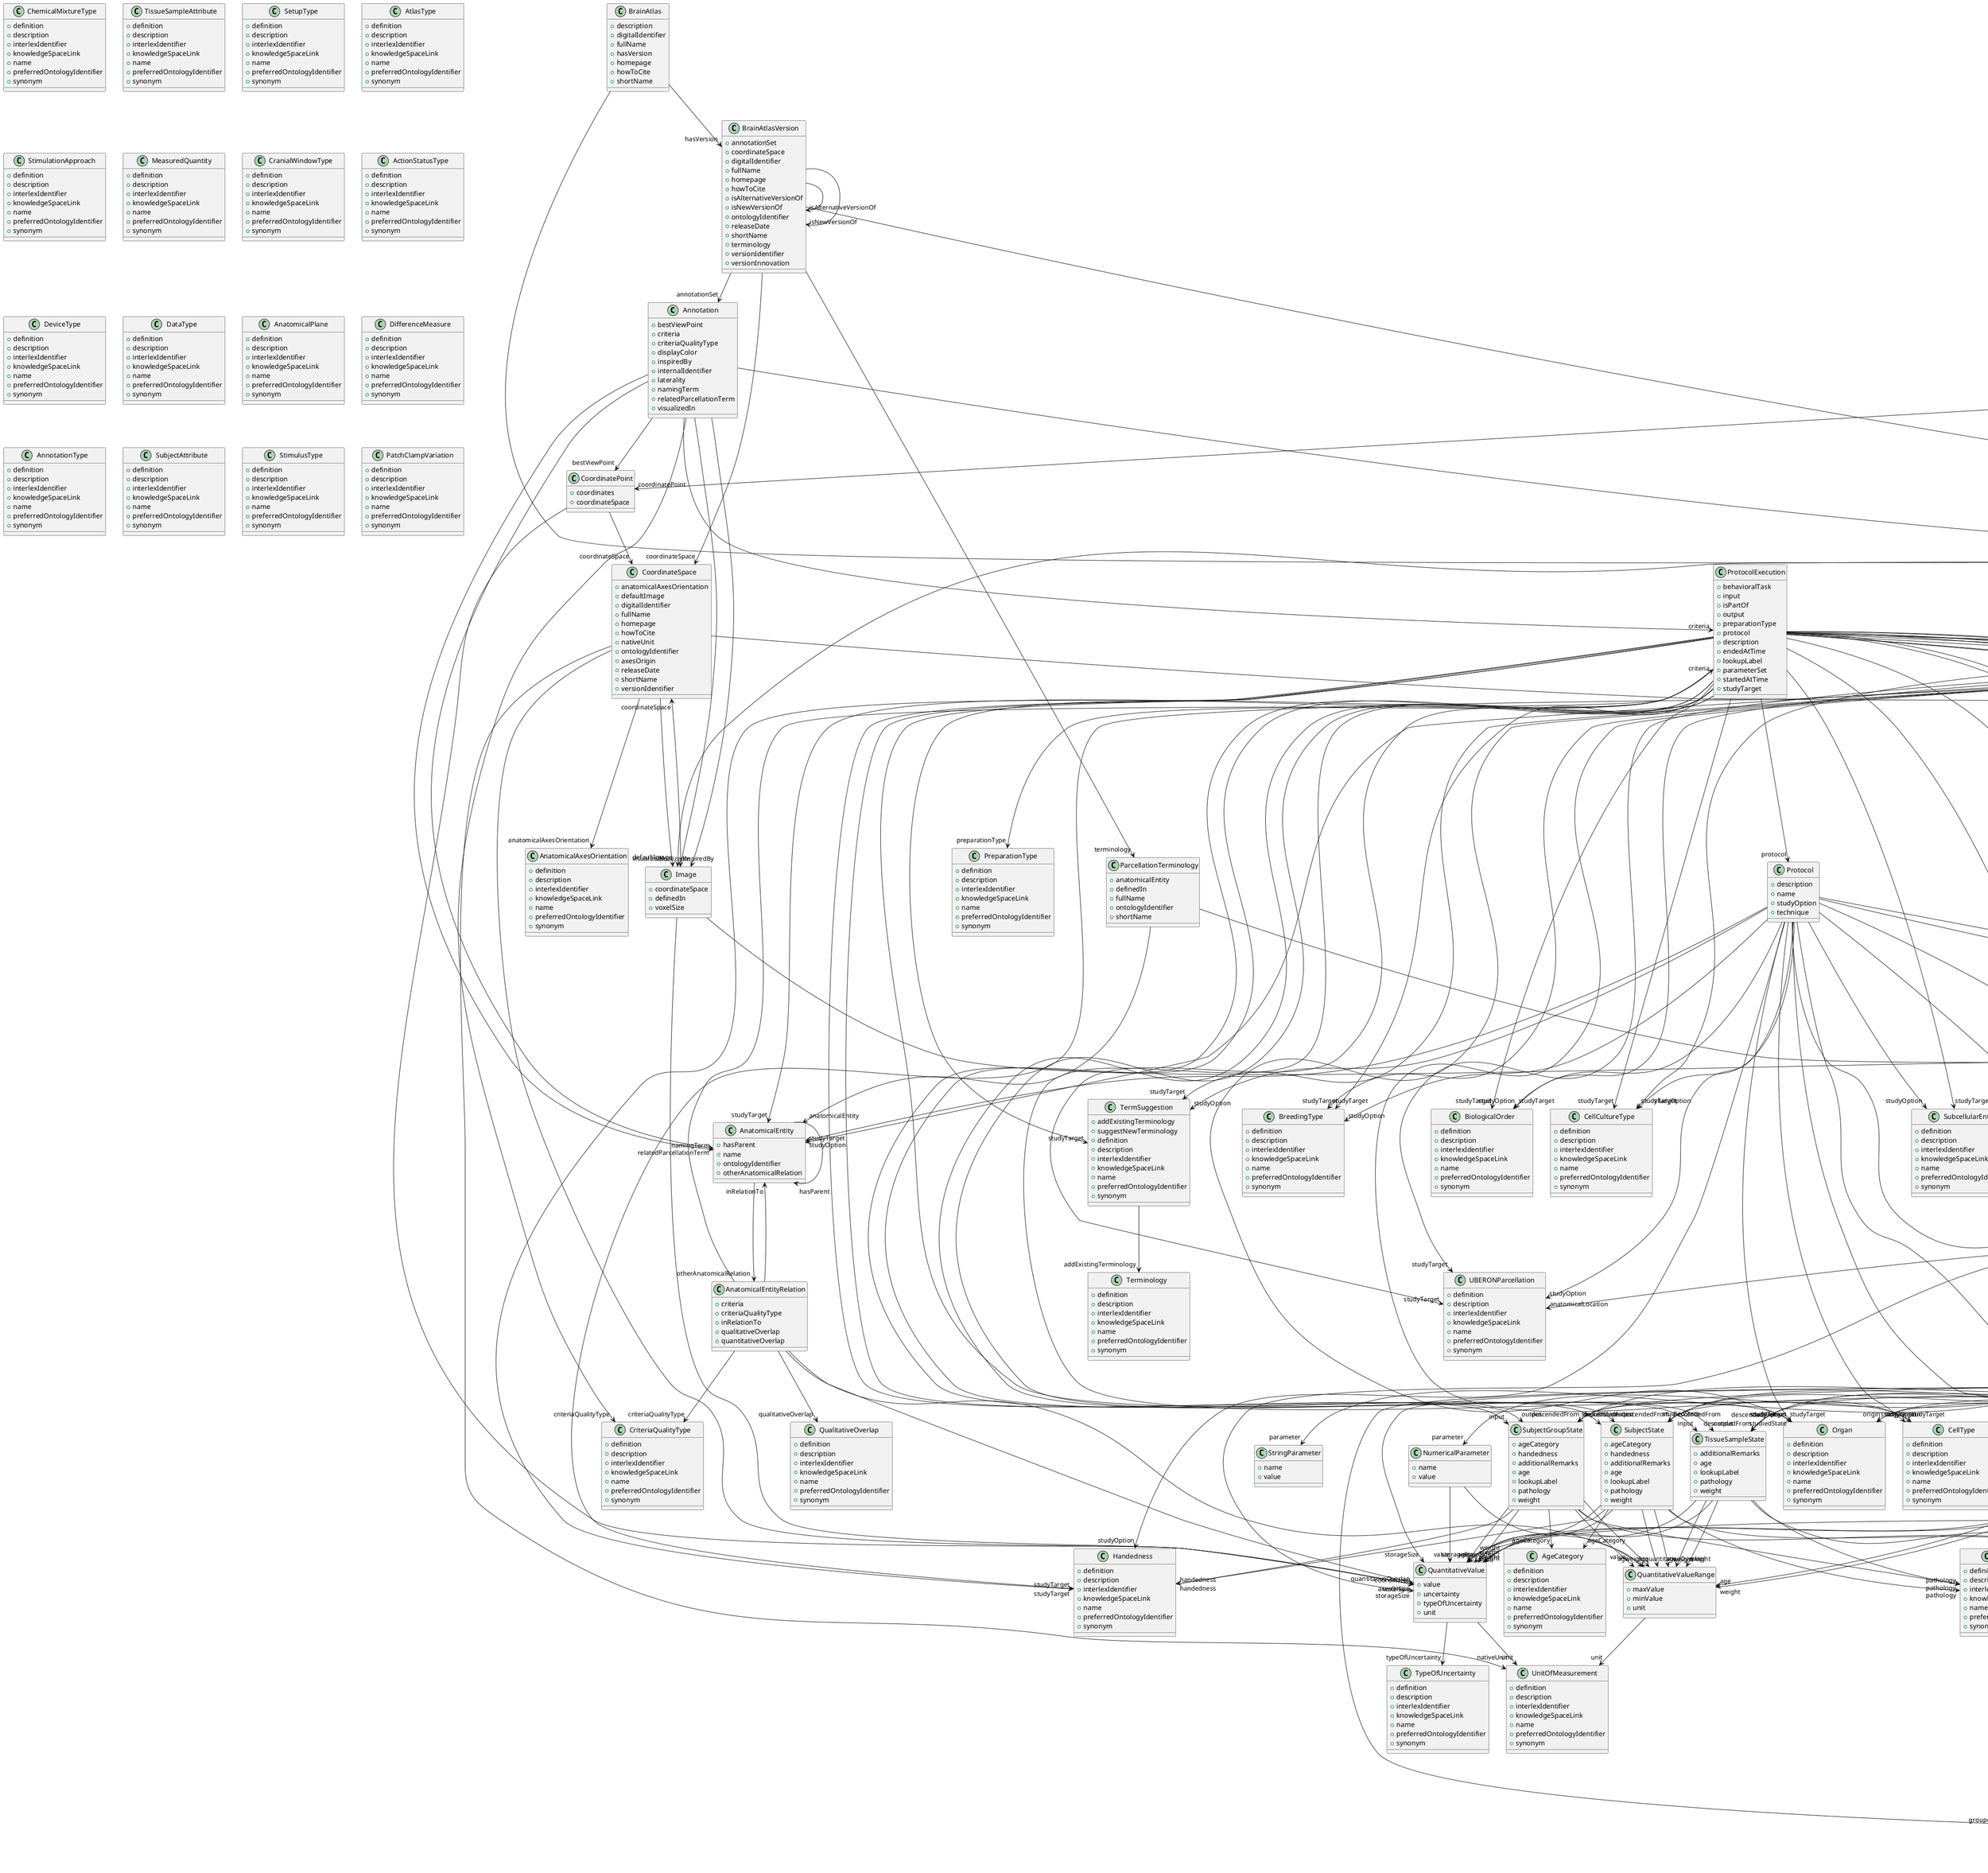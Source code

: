 @startuml

class Annotation {
+bestViewPoint
+criteria
+criteriaQualityType
+displayColor
+inspiredBy
+internalIdentifier
+laterality
+namingTerm
+relatedParcellationTerm
+visualizedIn

}
Annotation -d-> "bestViewPoint" CoordinatePoint
Annotation -d-> "criteria" ProtocolExecution
Annotation -d-> "criteriaQualityType" CriteriaQualityType
Annotation -d-> "inspiredBy" Image
Annotation -d-> "laterality" Laterality
Annotation -d-> "namingTerm" AnatomicalEntity
Annotation -d-> "relatedParcellationTerm" AnatomicalEntity
Annotation -d-> "visualizedIn" Image


class CoordinatePoint {
+coordinates
+coordinateSpace

}
CoordinatePoint -d-> "coordinates" QuantitativeValue
CoordinatePoint -d-> "coordinateSpace" CoordinateSpace


class Electrode {
+electrodeContact
+internalIdentifier

}
Electrode -d-> "electrodeContact" ElectrodeContact


class ParcellationTerminology {
+anatomicalEntity
+definedIn
+fullName
+ontologyIdentifier
+shortName

}
ParcellationTerminology -d-> "anatomicalEntity" AnatomicalEntity
ParcellationTerminology -d-> "definedIn" File


class BrainAtlas {
+description
+digitalIdentifier
+fullName
+hasVersion
+homepage
+howToCite
+shortName

}
BrainAtlas -d-> "digitalIdentifier" DOI
BrainAtlas -d-> "hasVersion" BrainAtlasVersion


class AnatomicalEntityRelation {
+criteria
+criteriaQualityType
+inRelationTo
+qualitativeOverlap
+quantitativeOverlap

}
AnatomicalEntityRelation -d-> "criteria" ProtocolExecution
AnatomicalEntityRelation -d-> "criteriaQualityType" CriteriaQualityType
AnatomicalEntityRelation -d-> "inRelationTo" AnatomicalEntity
AnatomicalEntityRelation -d-> "qualitativeOverlap" QualitativeOverlap
AnatomicalEntityRelation -d-> "quantitativeOverlap" QuantitativeValue
AnatomicalEntityRelation -d-> "quantitativeOverlap" QuantitativeValueRange


class Image {
+coordinateSpace
+definedIn
+voxelSize

}
Image -d-> "coordinateSpace" CoordinateSpace
Image -d-> "definedIn" File
Image -d-> "voxelSize" QuantitativeValue


class ElectrodeArray {
+electrodes
+internalIdentifier

}
ElectrodeArray -d-> "electrodes" Electrode


class CoordinateSpace {
+anatomicalAxesOrientation
+defaultImage
+digitalIdentifier
+fullName
+homepage
+howToCite
+nativeUnit
+ontologyIdentifier
+axesOrigin
+releaseDate
+shortName
+versionIdentifier

}
CoordinateSpace -d-> "anatomicalAxesOrientation" AnatomicalAxesOrientation
CoordinateSpace -d-> "defaultImage" Image
CoordinateSpace -d-> "digitalIdentifier" DOI
CoordinateSpace -d-> "nativeUnit" UnitOfMeasurement
CoordinateSpace -d-> "axesOrigin" QuantitativeValue


class AnatomicalEntity {
+hasParent
+name
+ontologyIdentifier
+otherAnatomicalRelation

}
AnatomicalEntity -d-> "hasParent" AnatomicalEntity
AnatomicalEntity -d-> "otherAnatomicalRelation" AnatomicalEntityRelation


class BrainAtlasVersion {
+annotationSet
+coordinateSpace
+digitalIdentifier
+fullName
+homepage
+howToCite
+isAlternativeVersionOf
+isNewVersionOf
+ontologyIdentifier
+releaseDate
+shortName
+terminology
+versionIdentifier
+versionInnovation

}
BrainAtlasVersion -d-> "annotationSet" Annotation
BrainAtlasVersion -d-> "coordinateSpace" CoordinateSpace
BrainAtlasVersion -d-> "digitalIdentifier" DOI
BrainAtlasVersion -d-> "isAlternativeVersionOf" BrainAtlasVersion
BrainAtlasVersion -d-> "isNewVersionOf" BrainAtlasVersion
BrainAtlasVersion -d-> "terminology" ParcellationTerminology


class ElectrodeContact {
+coordinatePoint
+definedIn
+internalIdentifier
+relatedRecording
+relatedStimulation
+visualizedIn

}
ElectrodeContact -d-> "coordinatePoint" CoordinatePoint
ElectrodeContact -d-> "definedIn" File
ElectrodeContact -d-> "relatedRecording" File
ElectrodeContact -d-> "relatedRecording" FileBundle
ElectrodeContact -d-> "relatedStimulation" File
ElectrodeContact -d-> "relatedStimulation" FileBundle
ElectrodeContact -d-> "visualizedIn" Image


class MetaDataModel {
+developer
+digitalIdentifier
+hasVersion
+custodian
+description
+fullName
+homepage
+howToCite
+shortName

}
MetaDataModel -d-> "developer" Organization
MetaDataModel -d-> "developer" Person
MetaDataModel -d-> "digitalIdentifier" DOI
MetaDataModel -d-> "digitalIdentifier" SWHID
MetaDataModel -d-> "hasVersion" MetaDataModelVersion
MetaDataModel -d-> "custodian" Organization
MetaDataModel -d-> "custodian" Person
MetaDataModel -d-> "homepage" URL


class SoftwareVersion {
+applicationCategory
+developer
+device
+digitalIdentifier
+hasComponent
+feature
+requirement
+inputFormat
+isAlternativeVersionOf
+isNewVersionOf
+language
+license
+operatingSystem
+outputFormat
+programmingLanguage
+accessibility
+copyright
+custodian
+description
+fullDocumentation
+fullName
+funding
+homepage
+howToCite
+keyword
+otherContribution
+relatedPublication
+releaseDate
+repository
+shortName
+supportChannel
+versionIdentifier
+versionInnovation

}
SoftwareVersion -d-> "applicationCategory" SoftwareApplicationCategory
SoftwareVersion -d-> "developer" Organization
SoftwareVersion -d-> "developer" Person
SoftwareVersion -d-> "device" OperatingDevice
SoftwareVersion -d-> "digitalIdentifier" DOI
SoftwareVersion -d-> "digitalIdentifier" SWHID
SoftwareVersion -d-> "hasComponent" SoftwareVersion
SoftwareVersion -d-> "feature" SoftwareFeature
SoftwareVersion -d-> "inputFormat" ContentType
SoftwareVersion -d-> "isAlternativeVersionOf" SoftwareVersion
SoftwareVersion -d-> "isNewVersionOf" SoftwareVersion
SoftwareVersion -d-> "language" Language
SoftwareVersion -d-> "license" License
SoftwareVersion -d-> "operatingSystem" OperatingSystem
SoftwareVersion -d-> "outputFormat" ContentType
SoftwareVersion -d-> "programmingLanguage" ProgrammingLanguage
SoftwareVersion -d-> "accessibility" ProductAccessibility
SoftwareVersion -d-> "copyright" Copyright
SoftwareVersion -d-> "custodian" Organization
SoftwareVersion -d-> "custodian" Person
SoftwareVersion -d-> "fullDocumentation" DOI
SoftwareVersion -d-> "fullDocumentation" File
SoftwareVersion -d-> "fullDocumentation" URL
SoftwareVersion -d-> "funding" Funding
SoftwareVersion -d-> "homepage" URL
SoftwareVersion -d-> "otherContribution" Contribution
SoftwareVersion -d-> "relatedPublication" DOI
SoftwareVersion -d-> "relatedPublication" ISBN
SoftwareVersion -d-> "repository" FileRepository


class Project {
+description
+fullName
+hasResearchProducts
+homepage
+coordinator
+shortName

}
Project -d-> "hasResearchProducts" Dataset
Project -d-> "hasResearchProducts" DatasetVersion
Project -d-> "hasResearchProducts" MetaDataModel
Project -d-> "hasResearchProducts" MetaDataModelVersion
Project -d-> "hasResearchProducts" Model
Project -d-> "hasResearchProducts" ModelVersion
Project -d-> "hasResearchProducts" Software
Project -d-> "hasResearchProducts" SoftwareVersion
Project -d-> "homepage" URL
Project -d-> "coordinator" Organization
Project -d-> "coordinator" Person


class Dataset {
+author
+digitalIdentifier
+hasVersion
+custodian
+description
+fullName
+homepage
+howToCite
+shortName

}
Dataset -d-> "author" Organization
Dataset -d-> "author" Person
Dataset -d-> "digitalIdentifier" DOI
Dataset -d-> "hasVersion" DatasetVersion
Dataset -d-> "custodian" Organization
Dataset -d-> "custodian" Person
Dataset -d-> "homepage" URL


class MetaDataModelVersion {
+developer
+digitalIdentifier
+isAlternativeVersionOf
+isNewVersionOf
+license
+serializationFormat
+specificationFormat
+type
+accessibility
+copyright
+custodian
+description
+fullDocumentation
+fullName
+funding
+homepage
+howToCite
+keyword
+otherContribution
+relatedPublication
+releaseDate
+repository
+shortName
+supportChannel
+versionIdentifier
+versionInnovation

}
MetaDataModelVersion -d-> "developer" Organization
MetaDataModelVersion -d-> "developer" Person
MetaDataModelVersion -d-> "digitalIdentifier" DOI
MetaDataModelVersion -d-> "digitalIdentifier" SWHID
MetaDataModelVersion -d-> "isAlternativeVersionOf" MetaDataModelVersion
MetaDataModelVersion -d-> "isNewVersionOf" MetaDataModelVersion
MetaDataModelVersion -d-> "license" License
MetaDataModelVersion -d-> "serializationFormat" ContentType
MetaDataModelVersion -d-> "specificationFormat" ContentType
MetaDataModelVersion -d-> "type" MetaDataModelType
MetaDataModelVersion -d-> "accessibility" ProductAccessibility
MetaDataModelVersion -d-> "copyright" Copyright
MetaDataModelVersion -d-> "custodian" Organization
MetaDataModelVersion -d-> "custodian" Person
MetaDataModelVersion -d-> "fullDocumentation" DOI
MetaDataModelVersion -d-> "fullDocumentation" File
MetaDataModelVersion -d-> "fullDocumentation" URL
MetaDataModelVersion -d-> "funding" Funding
MetaDataModelVersion -d-> "homepage" URL
MetaDataModelVersion -d-> "otherContribution" Contribution
MetaDataModelVersion -d-> "relatedPublication" DOI
MetaDataModelVersion -d-> "relatedPublication" ISBN
MetaDataModelVersion -d-> "repository" FileRepository


class Model {
+abstractionLevel
+developer
+digitalIdentifier
+hasVersion
+scope
+studyTarget
+custodian
+description
+fullName
+homepage
+howToCite
+shortName

}
Model -d-> "abstractionLevel" ModelAbstractionLevel
Model -d-> "developer" Organization
Model -d-> "developer" Person
Model -d-> "digitalIdentifier" DOI
Model -d-> "digitalIdentifier" SWHID
Model -d-> "hasVersion" ModelVersion
Model -d-> "scope" ModelScope
Model -d-> "studyTarget" AnatomicalEntity
Model -d-> "studyTarget" MolecularEntity
Model -d-> "studyTarget" BiologicalOrder
Model -d-> "studyTarget" BiologicalSex
Model -d-> "studyTarget" CellCultureType
Model -d-> "studyTarget" SubcellularEntity
Model -d-> "studyTarget" Species
Model -d-> "studyTarget" Handedness
Model -d-> "studyTarget" BreedingType
Model -d-> "studyTarget" UBERONParcellation
Model -d-> "studyTarget" DiseaseModel
Model -d-> "studyTarget" Disease
Model -d-> "studyTarget" Organ
Model -d-> "studyTarget" TermSuggestion
Model -d-> "studyTarget" GeneticStrainType
Model -d-> "studyTarget" CellType
Model -d-> "custodian" Organization
Model -d-> "custodian" Person
Model -d-> "homepage" URL


class Software {
+developer
+digitalIdentifier
+hasVersion
+custodian
+description
+fullName
+homepage
+howToCite
+shortName

}
Software -d-> "developer" Organization
Software -d-> "developer" Person
Software -d-> "digitalIdentifier" DOI
Software -d-> "digitalIdentifier" SWHID
Software -d-> "hasVersion" SoftwareVersion
Software -d-> "custodian" Organization
Software -d-> "custodian" Person
Software -d-> "homepage" URL


class DatasetVersion {
+author
+behavioralTask
+digitalIdentifier
+ethicsAssessment
+experimentalApproach
+inputData
+isAlternativeVersionOf
+isNewVersionOf
+license
+studiedSpecimen
+technique
+type
+accessibility
+copyright
+custodian
+description
+fullDocumentation
+fullName
+funding
+homepage
+howToCite
+keyword
+otherContribution
+relatedPublication
+releaseDate
+repository
+shortName
+supportChannel
+versionIdentifier
+versionInnovation

}
DatasetVersion -d-> "author" Organization
DatasetVersion -d-> "author" Person
DatasetVersion -d-> "behavioralTask" BehavioralTask
DatasetVersion -d-> "digitalIdentifier" DOI
DatasetVersion -d-> "ethicsAssessment" EthicsAssessment
DatasetVersion -d-> "experimentalApproach" ExperimentalApproach
DatasetVersion -d-> "inputData" DOI
DatasetVersion -d-> "inputData" File
DatasetVersion -d-> "inputData" FileBundle
DatasetVersion -d-> "isAlternativeVersionOf" DatasetVersion
DatasetVersion -d-> "isNewVersionOf" DatasetVersion
DatasetVersion -d-> "license" License
DatasetVersion -d-> "studiedSpecimen" Subject
DatasetVersion -d-> "studiedSpecimen" SubjectGroup
DatasetVersion -d-> "studiedSpecimen" TissueSample
DatasetVersion -d-> "studiedSpecimen" TissueSampleCollection
DatasetVersion -d-> "technique" Technique
DatasetVersion -d-> "type" SemanticDataType
DatasetVersion -d-> "accessibility" ProductAccessibility
DatasetVersion -d-> "copyright" Copyright
DatasetVersion -d-> "custodian" Organization
DatasetVersion -d-> "custodian" Person
DatasetVersion -d-> "fullDocumentation" DOI
DatasetVersion -d-> "fullDocumentation" File
DatasetVersion -d-> "fullDocumentation" URL
DatasetVersion -d-> "funding" Funding
DatasetVersion -d-> "homepage" URL
DatasetVersion -d-> "otherContribution" Contribution
DatasetVersion -d-> "relatedPublication" DOI
DatasetVersion -d-> "relatedPublication" ISBN
DatasetVersion -d-> "repository" FileRepository


class ModelVersion {
+developer
+digitalIdentifier
+format
+inputData
+isAlternativeVersionOf
+isNewVersionOf
+license
+outputData
+accessibility
+copyright
+custodian
+description
+fullDocumentation
+fullName
+funding
+homepage
+howToCite
+keyword
+otherContribution
+relatedPublication
+releaseDate
+repository
+shortName
+supportChannel
+versionIdentifier
+versionInnovation

}
ModelVersion -d-> "developer" Organization
ModelVersion -d-> "developer" Person
ModelVersion -d-> "digitalIdentifier" DOI
ModelVersion -d-> "digitalIdentifier" SWHID
ModelVersion -d-> "format" ContentType
ModelVersion -d-> "inputData" DOI
ModelVersion -d-> "inputData" File
ModelVersion -d-> "inputData" FileBundle
ModelVersion -d-> "isAlternativeVersionOf" ModelVersion
ModelVersion -d-> "isNewVersionOf" ModelVersion
ModelVersion -d-> "license" License
ModelVersion -d-> "outputData" DOI
ModelVersion -d-> "outputData" File
ModelVersion -d-> "outputData" FileBundle
ModelVersion -d-> "accessibility" ProductAccessibility
ModelVersion -d-> "copyright" Copyright
ModelVersion -d-> "custodian" Organization
ModelVersion -d-> "custodian" Person
ModelVersion -d-> "fullDocumentation" DOI
ModelVersion -d-> "fullDocumentation" File
ModelVersion -d-> "fullDocumentation" URL
ModelVersion -d-> "funding" Funding
ModelVersion -d-> "homepage" URL
ModelVersion -d-> "otherContribution" Contribution
ModelVersion -d-> "relatedPublication" DOI
ModelVersion -d-> "relatedPublication" ISBN
ModelVersion -d-> "repository" FileRepository


class ServiceLink {
+dataLocation
+name
+openDataIn
+service

}
ServiceLink -d-> "dataLocation" File
ServiceLink -d-> "dataLocation" FileBundle
ServiceLink -d-> "openDataIn" URL
ServiceLink -d-> "service" Service


class Copyright {
+holder
+year

}
Copyright -d-> "holder" Organization
Copyright -d-> "holder" Person


class FileBundle {
+content
+descendedFrom
+format
+patternOfFilenames
+groupedBy
+hash
+isPartOf
+name
+storageSize

}
FileBundle -d-> "descendedFrom" Technique
FileBundle -d-> "descendedFrom" FileBundle
FileBundle -d-> "descendedFrom" File
FileBundle -d-> "descendedFrom" TissueSampleState
FileBundle -d-> "descendedFrom" BehavioralTask
FileBundle -d-> "descendedFrom" TissueSampleCollectionState
FileBundle -d-> "descendedFrom" SubjectGroupState
FileBundle -d-> "descendedFrom" SubjectState
FileBundle -d-> "format" ContentType
FileBundle -d-> "groupedBy" FileBundleGrouping
FileBundle -d-> "hash" Hash
FileBundle -d-> "isPartOf" FileBundle
FileBundle -d-> "isPartOf" FileRepository
FileBundle -d-> "storageSize" QuantitativeValue


class FilePathPattern {
+groupingType
+regex

}
FilePathPattern -d-> "groupingType" FileBundleGrouping


class License {
+fullName
+legalCode
+shortName
+webpage

}


class FileRepositoryStructure {
+filePathPattern
+lookupLabel

}
FileRepositoryStructure -d-> "filePathPattern" FilePathPattern


class ContentType {
+fileExtension
+description
+relatedMediaType
+name
+specification
+synonym

}


class File {
+content
+descendedFrom
+fileRepository
+format
+hash
+IRI
+isPartOf
+name
+specialUsageRole
+storageSize

}
File -d-> "descendedFrom" Technique
File -d-> "descendedFrom" FileBundle
File -d-> "descendedFrom" File
File -d-> "descendedFrom" TissueSampleState
File -d-> "descendedFrom" BehavioralTask
File -d-> "descendedFrom" TissueSampleCollectionState
File -d-> "descendedFrom" SubjectGroupState
File -d-> "descendedFrom" SubjectState
File -d-> "fileRepository" FileRepository
File -d-> "format" ContentType
File -d-> "hash" Hash
File -d-> "isPartOf" FileBundle
File -d-> "specialUsageRole" FileUsageRole
File -d-> "storageSize" QuantitativeValue


class Hash {
+algorithm
+digest

}


class ContentTypePattern {
+contentType
+lookupLabel
+regex

}
ContentTypePattern -d-> "contentType" ContentType


class FileRepository {
+contentTypePattern
+format
+hash
+hostedBy
+IRI
+name
+repositoryType
+storageSize
+structurePattern

}
FileRepository -d-> "contentTypePattern" ContentTypePattern
FileRepository -d-> "format" ContentType
FileRepository -d-> "hash" Hash
FileRepository -d-> "hostedBy" Organization
FileRepository -d-> "repositoryType" FileRepositoryType
FileRepository -d-> "storageSize" QuantitativeValue
FileRepository -d-> "structurePattern" FileRepositoryStructure


class QuantitativeValue {
+value
+uncertainty
+typeOfUncertainty
+unit

}
QuantitativeValue -d-> "typeOfUncertainty" TypeOfUncertainty
QuantitativeValue -d-> "unit" UnitOfMeasurement


class ORCID {
+identifier

}


class GRIDID {
+identifier

}


class DOI {
+identifier

}


class QuantitativeValueRange {
+maxValue
+minValue
+unit

}
QuantitativeValueRange -d-> "unit" UnitOfMeasurement


class Funding {
+acknowledgement
+awardNumber
+awardTitle
+funder

}
Funding -d-> "funder" Organization
Funding -d-> "funder" Person


class ISBN {
+identifier

}


class SWHID {
+identifier

}


class URL {
+URL

}


class RORID {
+identifier

}


class TissueSampleState {
+additionalRemarks
+age
+lookupLabel
+pathology
+weight

}
TissueSampleState -d-> "age" QuantitativeValue
TissueSampleState -d-> "age" QuantitativeValueRange
TissueSampleState -d-> "pathology" Disease
TissueSampleState -d-> "pathology" DiseaseModel
TissueSampleState -d-> "weight" QuantitativeValue
TissueSampleState -d-> "weight" QuantitativeValueRange


class BehavioralTask {
+description
+fullName
+shortName

}


class TissueSample {
+isPartOf
+laterality
+origin
+studiedState
+anatomicalLocation
+type
+biologicalSex
+internalIdentifier
+lookupLabel
+phenotype
+species
+strain

}
TissueSample -d-> "isPartOf" TissueSampleCollection
TissueSample -d-> "laterality" Laterality
TissueSample -d-> "origin" CellType
TissueSample -d-> "origin" Organ
TissueSample -d-> "studiedState" TissueSampleState
TissueSample -d-> "anatomicalLocation" UBERONParcellation
TissueSample -d-> "anatomicalLocation" CustomAnatomicalEntity
TissueSample -d-> "anatomicalLocation" ParcellationEntity
TissueSample -d-> "type" TissueSampleType
TissueSample -d-> "biologicalSex" BiologicalSex
TissueSample -d-> "phenotype" Phenotype
TissueSample -d-> "species" Species
TissueSample -d-> "strain" Strain


class Protocol {
+description
+name
+studyOption
+technique

}
Protocol -d-> "studyOption" AnatomicalEntity
Protocol -d-> "studyOption" MolecularEntity
Protocol -d-> "studyOption" BiologicalOrder
Protocol -d-> "studyOption" BiologicalSex
Protocol -d-> "studyOption" CellCultureType
Protocol -d-> "studyOption" SubcellularEntity
Protocol -d-> "studyOption" Species
Protocol -d-> "studyOption" Handedness
Protocol -d-> "studyOption" BreedingType
Protocol -d-> "studyOption" UBERONParcellation
Protocol -d-> "studyOption" DiseaseModel
Protocol -d-> "studyOption" Disease
Protocol -d-> "studyOption" Organ
Protocol -d-> "studyOption" TermSuggestion
Protocol -d-> "studyOption" GeneticStrainType
Protocol -d-> "studyOption" CellType
Protocol -d-> "technique" Technique


class SubjectGroup {
+studiedState
+additionalRemarks
+biologicalSex
+internalIdentifier
+lookupLabel
+phenotype
+quantity
+species
+strain

}
SubjectGroup -d-> "studiedState" SubjectGroupState
SubjectGroup -d-> "biologicalSex" BiologicalSex
SubjectGroup -d-> "phenotype" Phenotype
SubjectGroup -d-> "species" Species
SubjectGroup -d-> "strain" Strain


class ProtocolExecution {
+behavioralTask
+input
+isPartOf
+output
+preparationType
+protocol
+description
+endedAtTime
+lookupLabel
+parameterSet
+startedAtTime
+studyTarget

}
ProtocolExecution -d-> "behavioralTask" BehavioralTask
ProtocolExecution -d-> "input" File
ProtocolExecution -d-> "input" FileBundle
ProtocolExecution -d-> "input" SubjectGroupState
ProtocolExecution -d-> "input" SubjectState
ProtocolExecution -d-> "input" TissueSampleCollectionState
ProtocolExecution -d-> "input" TissueSampleState
ProtocolExecution -d-> "isPartOf" DatasetVersion
ProtocolExecution -d-> "output" File
ProtocolExecution -d-> "output" FileBundle
ProtocolExecution -d-> "output" SubjectGroupState
ProtocolExecution -d-> "output" SubjectState
ProtocolExecution -d-> "output" TissueSampleCollectionState
ProtocolExecution -d-> "output" TissueSampleState
ProtocolExecution -d-> "preparationType" PreparationType
ProtocolExecution -d-> "protocol" Protocol
ProtocolExecution -d-> "parameterSet" ParameterSet
ProtocolExecution -d-> "studyTarget" AnatomicalEntity
ProtocolExecution -d-> "studyTarget" MolecularEntity
ProtocolExecution -d-> "studyTarget" BiologicalOrder
ProtocolExecution -d-> "studyTarget" BiologicalSex
ProtocolExecution -d-> "studyTarget" CellCultureType
ProtocolExecution -d-> "studyTarget" SubcellularEntity
ProtocolExecution -d-> "studyTarget" Species
ProtocolExecution -d-> "studyTarget" Handedness
ProtocolExecution -d-> "studyTarget" BreedingType
ProtocolExecution -d-> "studyTarget" UBERONParcellation
ProtocolExecution -d-> "studyTarget" DiseaseModel
ProtocolExecution -d-> "studyTarget" Disease
ProtocolExecution -d-> "studyTarget" Organ
ProtocolExecution -d-> "studyTarget" TermSuggestion
ProtocolExecution -d-> "studyTarget" GeneticStrainType
ProtocolExecution -d-> "studyTarget" CellType


class TissueSampleCollectionState {
+additionalRemarks
+age
+lookupLabel
+pathology
+weight

}
TissueSampleCollectionState -d-> "age" QuantitativeValue
TissueSampleCollectionState -d-> "age" QuantitativeValueRange
TissueSampleCollectionState -d-> "pathology" Disease
TissueSampleCollectionState -d-> "pathology" DiseaseModel
TissueSampleCollectionState -d-> "weight" QuantitativeValue
TissueSampleCollectionState -d-> "weight" QuantitativeValueRange


class SubjectGroupState {
+ageCategory
+handedness
+additionalRemarks
+age
+lookupLabel
+pathology
+weight

}
SubjectGroupState -d-> "ageCategory" AgeCategory
SubjectGroupState -d-> "handedness" Handedness
SubjectGroupState -d-> "age" QuantitativeValue
SubjectGroupState -d-> "age" QuantitativeValueRange
SubjectGroupState -d-> "pathology" Disease
SubjectGroupState -d-> "pathology" DiseaseModel
SubjectGroupState -d-> "weight" QuantitativeValue
SubjectGroupState -d-> "weight" QuantitativeValueRange


class StringParameter {
+name
+value

}


class ParameterSet {
+context
+relevantFor
+parameter

}
ParameterSet -d-> "relevantFor" BehavioralTask
ParameterSet -d-> "relevantFor" Technique
ParameterSet -d-> "parameter" NumericalParameter
ParameterSet -d-> "parameter" StringParameter


class NumericalParameter {
+name
+value

}
NumericalParameter -d-> "value" QuantitativeValue
NumericalParameter -d-> "value" QuantitativeValueRange


class Subject {
+isPartOf
+studiedState
+biologicalSex
+internalIdentifier
+lookupLabel
+phenotype
+species
+strain

}
Subject -d-> "isPartOf" SubjectGroup
Subject -d-> "studiedState" SubjectState
Subject -d-> "biologicalSex" BiologicalSex
Subject -d-> "phenotype" Phenotype
Subject -d-> "species" Species
Subject -d-> "strain" Strain


class SubjectState {
+ageCategory
+handedness
+additionalRemarks
+age
+lookupLabel
+pathology
+weight

}
SubjectState -d-> "ageCategory" AgeCategory
SubjectState -d-> "handedness" Handedness
SubjectState -d-> "age" QuantitativeValue
SubjectState -d-> "age" QuantitativeValueRange
SubjectState -d-> "pathology" Disease
SubjectState -d-> "pathology" DiseaseModel
SubjectState -d-> "weight" QuantitativeValue
SubjectState -d-> "weight" QuantitativeValueRange


class TissueSampleCollection {
+laterality
+origin
+studiedState
+type
+additionalRemarks
+biologicalSex
+internalIdentifier
+lookupLabel
+phenotype
+quantity
+species
+strain

}
TissueSampleCollection -d-> "laterality" Laterality
TissueSampleCollection -d-> "origin" CellType
TissueSampleCollection -d-> "origin" Organ
TissueSampleCollection -d-> "studiedState" TissueSampleCollectionState
TissueSampleCollection -d-> "type" TissueSampleType
TissueSampleCollection -d-> "biologicalSex" BiologicalSex
TissueSampleCollection -d-> "phenotype" Phenotype
TissueSampleCollection -d-> "species" Species
TissueSampleCollection -d-> "strain" Strain


class Organization {
+digitalIdentifier
+fullName
+hasParent
+homepage
+shortName

}
Organization -d-> "digitalIdentifier" GRIDID
Organization -d-> "digitalIdentifier" RORID
Organization -d-> "hasParent" Organization
Organization -d-> "homepage" URL


class Contribution {
+contributionType
+contributor

}
Contribution -d-> "contributionType" ContributionType
Contribution -d-> "contributor" Organization
Contribution -d-> "contributor" Person


class Affiliation {
+startDate
+endDate
+organization

}
Affiliation -d-> "organization" Organization


class ContactInformation {
+email

}


class Person {
+digitalIdentifier
+contactInformation
+familyName
+givenName
+affiliation

}
Person -d-> "digitalIdentifier" ORCID
Person -d-> "contactInformation" ContactInformation
Person -d-> "affiliation" Affiliation


class EthicsAssessment {
+definition
+description
+interlexIdentifier
+knowledgeSpaceLink
+name
+preferredOntologyIdentifier
+synonym

}


class OperatingSystem {
+definition
+description
+interlexIdentifier
+knowledgeSpaceLink
+name
+preferredOntologyIdentifier
+synonym

}


class MolecularEntity {
+definition
+description
+interlexIdentifier
+knowledgeSpaceLink
+name
+preferredOntologyIdentifier
+synonym

}


class BiologicalOrder {
+definition
+description
+interlexIdentifier
+knowledgeSpaceLink
+name
+preferredOntologyIdentifier
+synonym

}


class ChemicalMixtureType {
+definition
+description
+interlexIdentifier
+knowledgeSpaceLink
+name
+preferredOntologyIdentifier
+synonym

}


class TissueSampleAttribute {
+definition
+description
+interlexIdentifier
+knowledgeSpaceLink
+name
+preferredOntologyIdentifier
+synonym

}


class SetupType {
+definition
+description
+interlexIdentifier
+knowledgeSpaceLink
+name
+preferredOntologyIdentifier
+synonym

}


class BiologicalSex {
+definition
+description
+interlexIdentifier
+knowledgeSpaceLink
+name
+preferredOntologyIdentifier
+synonym

}


class CellCultureType {
+definition
+description
+interlexIdentifier
+knowledgeSpaceLink
+name
+preferredOntologyIdentifier
+synonym

}


class Terminology {
+definition
+description
+interlexIdentifier
+knowledgeSpaceLink
+name
+preferredOntologyIdentifier
+synonym

}


class SubcellularEntity {
+definition
+description
+interlexIdentifier
+knowledgeSpaceLink
+name
+preferredOntologyIdentifier
+synonym

}


class CriteriaQualityType {
+definition
+description
+interlexIdentifier
+knowledgeSpaceLink
+name
+preferredOntologyIdentifier
+synonym

}


class AtlasType {
+definition
+description
+interlexIdentifier
+knowledgeSpaceLink
+name
+preferredOntologyIdentifier
+synonym

}


class StimulationApproach {
+definition
+description
+interlexIdentifier
+knowledgeSpaceLink
+name
+preferredOntologyIdentifier
+synonym

}


class Language {
+definition
+description
+interlexIdentifier
+knowledgeSpaceLink
+name
+preferredOntologyIdentifier
+synonym

}


class ExperimentalApproach {
+definition
+description
+interlexIdentifier
+knowledgeSpaceLink
+name
+preferredOntologyIdentifier
+synonym

}


class FileRepositoryType {
+definition
+description
+interlexIdentifier
+knowledgeSpaceLink
+name
+preferredOntologyIdentifier
+synonym

}


class SoftwareApplicationCategory {
+definition
+description
+interlexIdentifier
+knowledgeSpaceLink
+name
+preferredOntologyIdentifier
+synonym

}


class ModelAbstractionLevel {
+definition
+description
+interlexIdentifier
+knowledgeSpaceLink
+name
+preferredOntologyIdentifier
+synonym

}


class Species {
+definition
+description
+interlexIdentifier
+knowledgeSpaceLink
+name
+preferredOntologyIdentifier
+synonym

}


class MeasuredQuantity {
+definition
+description
+interlexIdentifier
+knowledgeSpaceLink
+name
+preferredOntologyIdentifier
+synonym

}


class Handedness {
+definition
+description
+interlexIdentifier
+knowledgeSpaceLink
+name
+preferredOntologyIdentifier
+synonym

}


class CranialWindowType {
+definition
+description
+interlexIdentifier
+knowledgeSpaceLink
+name
+preferredOntologyIdentifier
+synonym

}


class MetaDataModelType {
+definition
+description
+interlexIdentifier
+knowledgeSpaceLink
+name
+preferredOntologyIdentifier
+synonym

}


class BreedingType {
+definition
+description
+interlexIdentifier
+knowledgeSpaceLink
+name
+preferredOntologyIdentifier
+synonym

}


class ActionStatusType {
+definition
+description
+interlexIdentifier
+knowledgeSpaceLink
+name
+preferredOntologyIdentifier
+synonym

}


class ModelScope {
+definition
+description
+interlexIdentifier
+knowledgeSpaceLink
+name
+preferredOntologyIdentifier
+synonym

}


class UBERONParcellation {
+definition
+description
+interlexIdentifier
+knowledgeSpaceLink
+name
+preferredOntologyIdentifier
+synonym

}


class DiseaseModel {
+definition
+description
+interlexIdentifier
+knowledgeSpaceLink
+name
+preferredOntologyIdentifier
+synonym

}


class PreparationType {
+definition
+description
+interlexIdentifier
+knowledgeSpaceLink
+name
+preferredOntologyIdentifier
+synonym

}


class FileUsageRole {
+definition
+description
+interlexIdentifier
+knowledgeSpaceLink
+name
+preferredOntologyIdentifier
+synonym

}


class DeviceType {
+definition
+description
+interlexIdentifier
+knowledgeSpaceLink
+name
+preferredOntologyIdentifier
+synonym

}


class DataType {
+definition
+description
+interlexIdentifier
+knowledgeSpaceLink
+name
+preferredOntologyIdentifier
+synonym

}


class QualitativeOverlap {
+definition
+description
+interlexIdentifier
+knowledgeSpaceLink
+name
+preferredOntologyIdentifier
+synonym

}


class AnatomicalPlane {
+definition
+description
+interlexIdentifier
+knowledgeSpaceLink
+name
+preferredOntologyIdentifier
+synonym

}


class DifferenceMeasure {
+definition
+description
+interlexIdentifier
+knowledgeSpaceLink
+name
+preferredOntologyIdentifier
+synonym

}


class AnatomicalAxesOrientation {
+definition
+description
+interlexIdentifier
+knowledgeSpaceLink
+name
+preferredOntologyIdentifier
+synonym

}


class Laterality {
+definition
+description
+interlexIdentifier
+knowledgeSpaceLink
+name
+preferredOntologyIdentifier
+synonym

}


class Disease {
+definition
+description
+interlexIdentifier
+knowledgeSpaceLink
+name
+preferredOntologyIdentifier
+synonym

}


class ProgrammingLanguage {
+definition
+description
+interlexIdentifier
+knowledgeSpaceLink
+name
+preferredOntologyIdentifier
+synonym

}


class Organ {
+definition
+description
+interlexIdentifier
+knowledgeSpaceLink
+name
+preferredOntologyIdentifier
+synonym

}


class TermSuggestion {
+addExistingTerminology
+suggestNewTerminology
+definition
+description
+interlexIdentifier
+knowledgeSpaceLink
+name
+preferredOntologyIdentifier
+synonym

}
TermSuggestion -d-> "addExistingTerminology" Terminology


class TissueSampleType {
+definition
+description
+interlexIdentifier
+knowledgeSpaceLink
+name
+preferredOntologyIdentifier
+synonym

}


class UnitOfMeasurement {
+definition
+description
+interlexIdentifier
+knowledgeSpaceLink
+name
+preferredOntologyIdentifier
+synonym

}


class AgeCategory {
+definition
+description
+interlexIdentifier
+knowledgeSpaceLink
+name
+preferredOntologyIdentifier
+synonym

}


class OperatingDevice {
+definition
+description
+interlexIdentifier
+knowledgeSpaceLink
+name
+preferredOntologyIdentifier
+synonym

}


class AnnotationType {
+definition
+description
+interlexIdentifier
+knowledgeSpaceLink
+name
+preferredOntologyIdentifier
+synonym

}


class ContributionType {
+definition
+description
+interlexIdentifier
+knowledgeSpaceLink
+name
+preferredOntologyIdentifier
+synonym

}


class SubjectAttribute {
+definition
+description
+interlexIdentifier
+knowledgeSpaceLink
+name
+preferredOntologyIdentifier
+synonym

}


class ProductAccessibility {
+definition
+description
+interlexIdentifier
+knowledgeSpaceLink
+name
+preferredOntologyIdentifier
+synonym

}


class FileBundleGrouping {
+definition
+description
+interlexIdentifier
+knowledgeSpaceLink
+name
+preferredOntologyIdentifier
+synonym

}


class StimulusType {
+definition
+description
+interlexIdentifier
+knowledgeSpaceLink
+name
+preferredOntologyIdentifier
+synonym

}


class Service {
+definition
+description
+interlexIdentifier
+knowledgeSpaceLink
+name
+preferredOntologyIdentifier
+synonym

}


class PatchClampVariation {
+definition
+description
+interlexIdentifier
+knowledgeSpaceLink
+name
+preferredOntologyIdentifier
+synonym

}


class SoftwareFeature {
+definition
+description
+interlexIdentifier
+knowledgeSpaceLink
+name
+preferredOntologyIdentifier
+synonym

}


class Technique {
+definition
+description
+interlexIdentifier
+knowledgeSpaceLink
+name
+preferredOntologyIdentifier
+synonym

}


class SemanticDataType {
+definition
+description
+interlexIdentifier
+knowledgeSpaceLink
+name
+preferredOntologyIdentifier
+synonym

}


class TypeOfUncertainty {
+definition
+description
+interlexIdentifier
+knowledgeSpaceLink
+name
+preferredOntologyIdentifier
+synonym

}


class GeneticStrainType {
+definition
+description
+interlexIdentifier
+knowledgeSpaceLink
+name
+preferredOntologyIdentifier
+synonym

}


class CellType {
+definition
+description
+interlexIdentifier
+knowledgeSpaceLink
+name
+preferredOntologyIdentifier
+synonym

}


@enduml